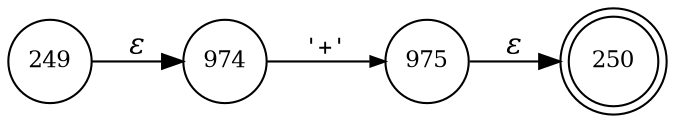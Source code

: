 digraph ATN {
rankdir=LR;
s250[fontsize=11, label="250", shape=doublecircle, fixedsize=true, width=.6];
s249[fontsize=11,label="249", shape=circle, fixedsize=true, width=.55, peripheries=1];
s974[fontsize=11,label="974", shape=circle, fixedsize=true, width=.55, peripheries=1];
s975[fontsize=11,label="975", shape=circle, fixedsize=true, width=.55, peripheries=1];
s249 -> s974 [fontname="Times-Italic", label="&epsilon;"];
s974 -> s975 [fontsize=11, fontname="Courier", arrowsize=.7, label = "'+'", arrowhead = normal];
s975 -> s250 [fontname="Times-Italic", label="&epsilon;"];
}